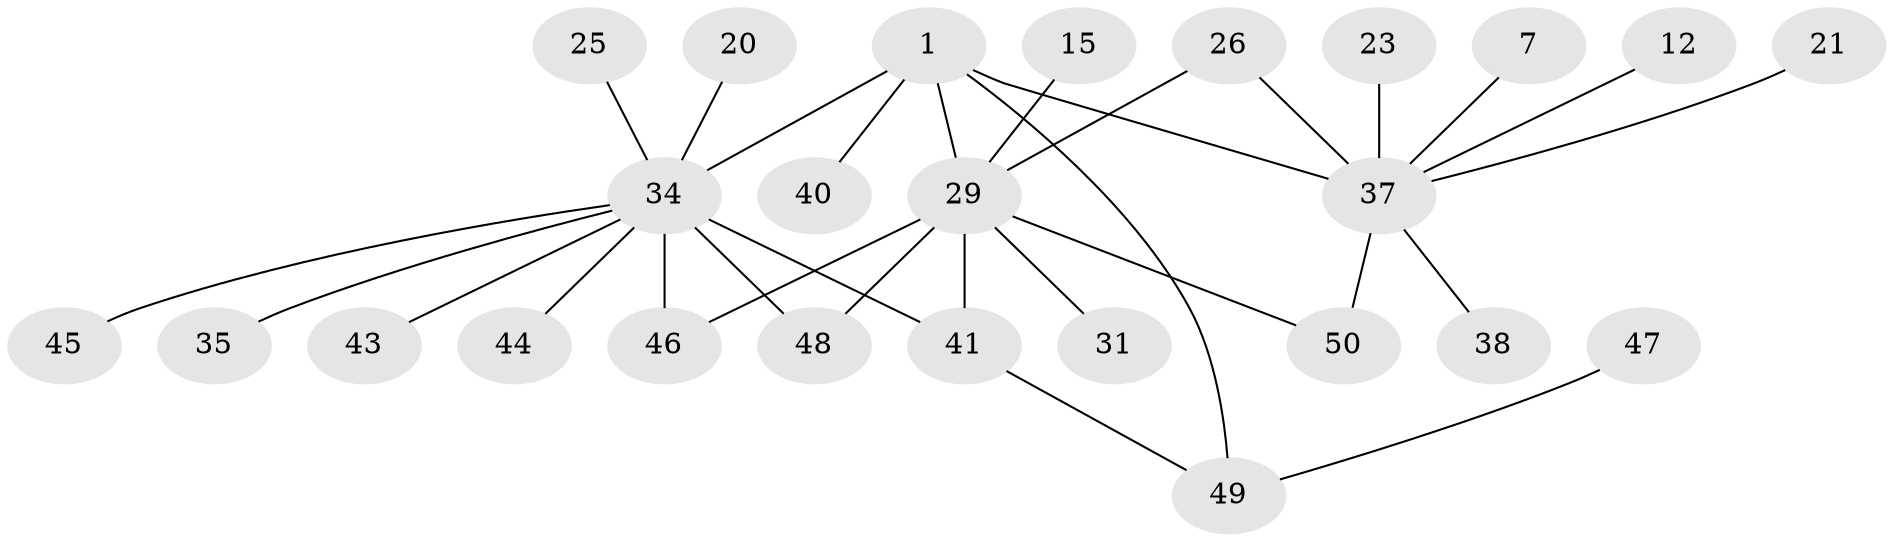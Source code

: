 // original degree distribution, {13: 0.02, 8: 0.02, 6: 0.06, 3: 0.08, 1: 0.42, 2: 0.26, 5: 0.08, 4: 0.06}
// Generated by graph-tools (version 1.1) at 2025/50/03/04/25 21:50:32]
// undirected, 25 vertices, 30 edges
graph export_dot {
graph [start="1"]
  node [color=gray90,style=filled];
  1;
  7;
  12;
  15;
  20;
  21;
  23 [super="+22"];
  25;
  26;
  29 [super="+5+18"];
  31;
  34 [super="+24+13"];
  35;
  37 [super="+19+4"];
  38;
  40;
  41 [super="+28+36"];
  43;
  44;
  45;
  46;
  47;
  48 [super="+39"];
  49 [super="+8+32"];
  50 [super="+42"];
  1 -- 29 [weight=3];
  1 -- 40;
  1 -- 49 [weight=3];
  1 -- 34 [weight=3];
  1 -- 37 [weight=2];
  7 -- 37;
  12 -- 37;
  15 -- 29;
  20 -- 34;
  21 -- 37;
  23 -- 37;
  25 -- 34;
  26 -- 29;
  26 -- 37;
  29 -- 46;
  29 -- 50;
  29 -- 31;
  29 -- 48;
  29 -- 41 [weight=2];
  34 -- 45;
  34 -- 43;
  34 -- 35;
  34 -- 44;
  34 -- 46;
  34 -- 48;
  34 -- 41 [weight=2];
  37 -- 38;
  37 -- 50;
  41 -- 49;
  47 -- 49;
}
